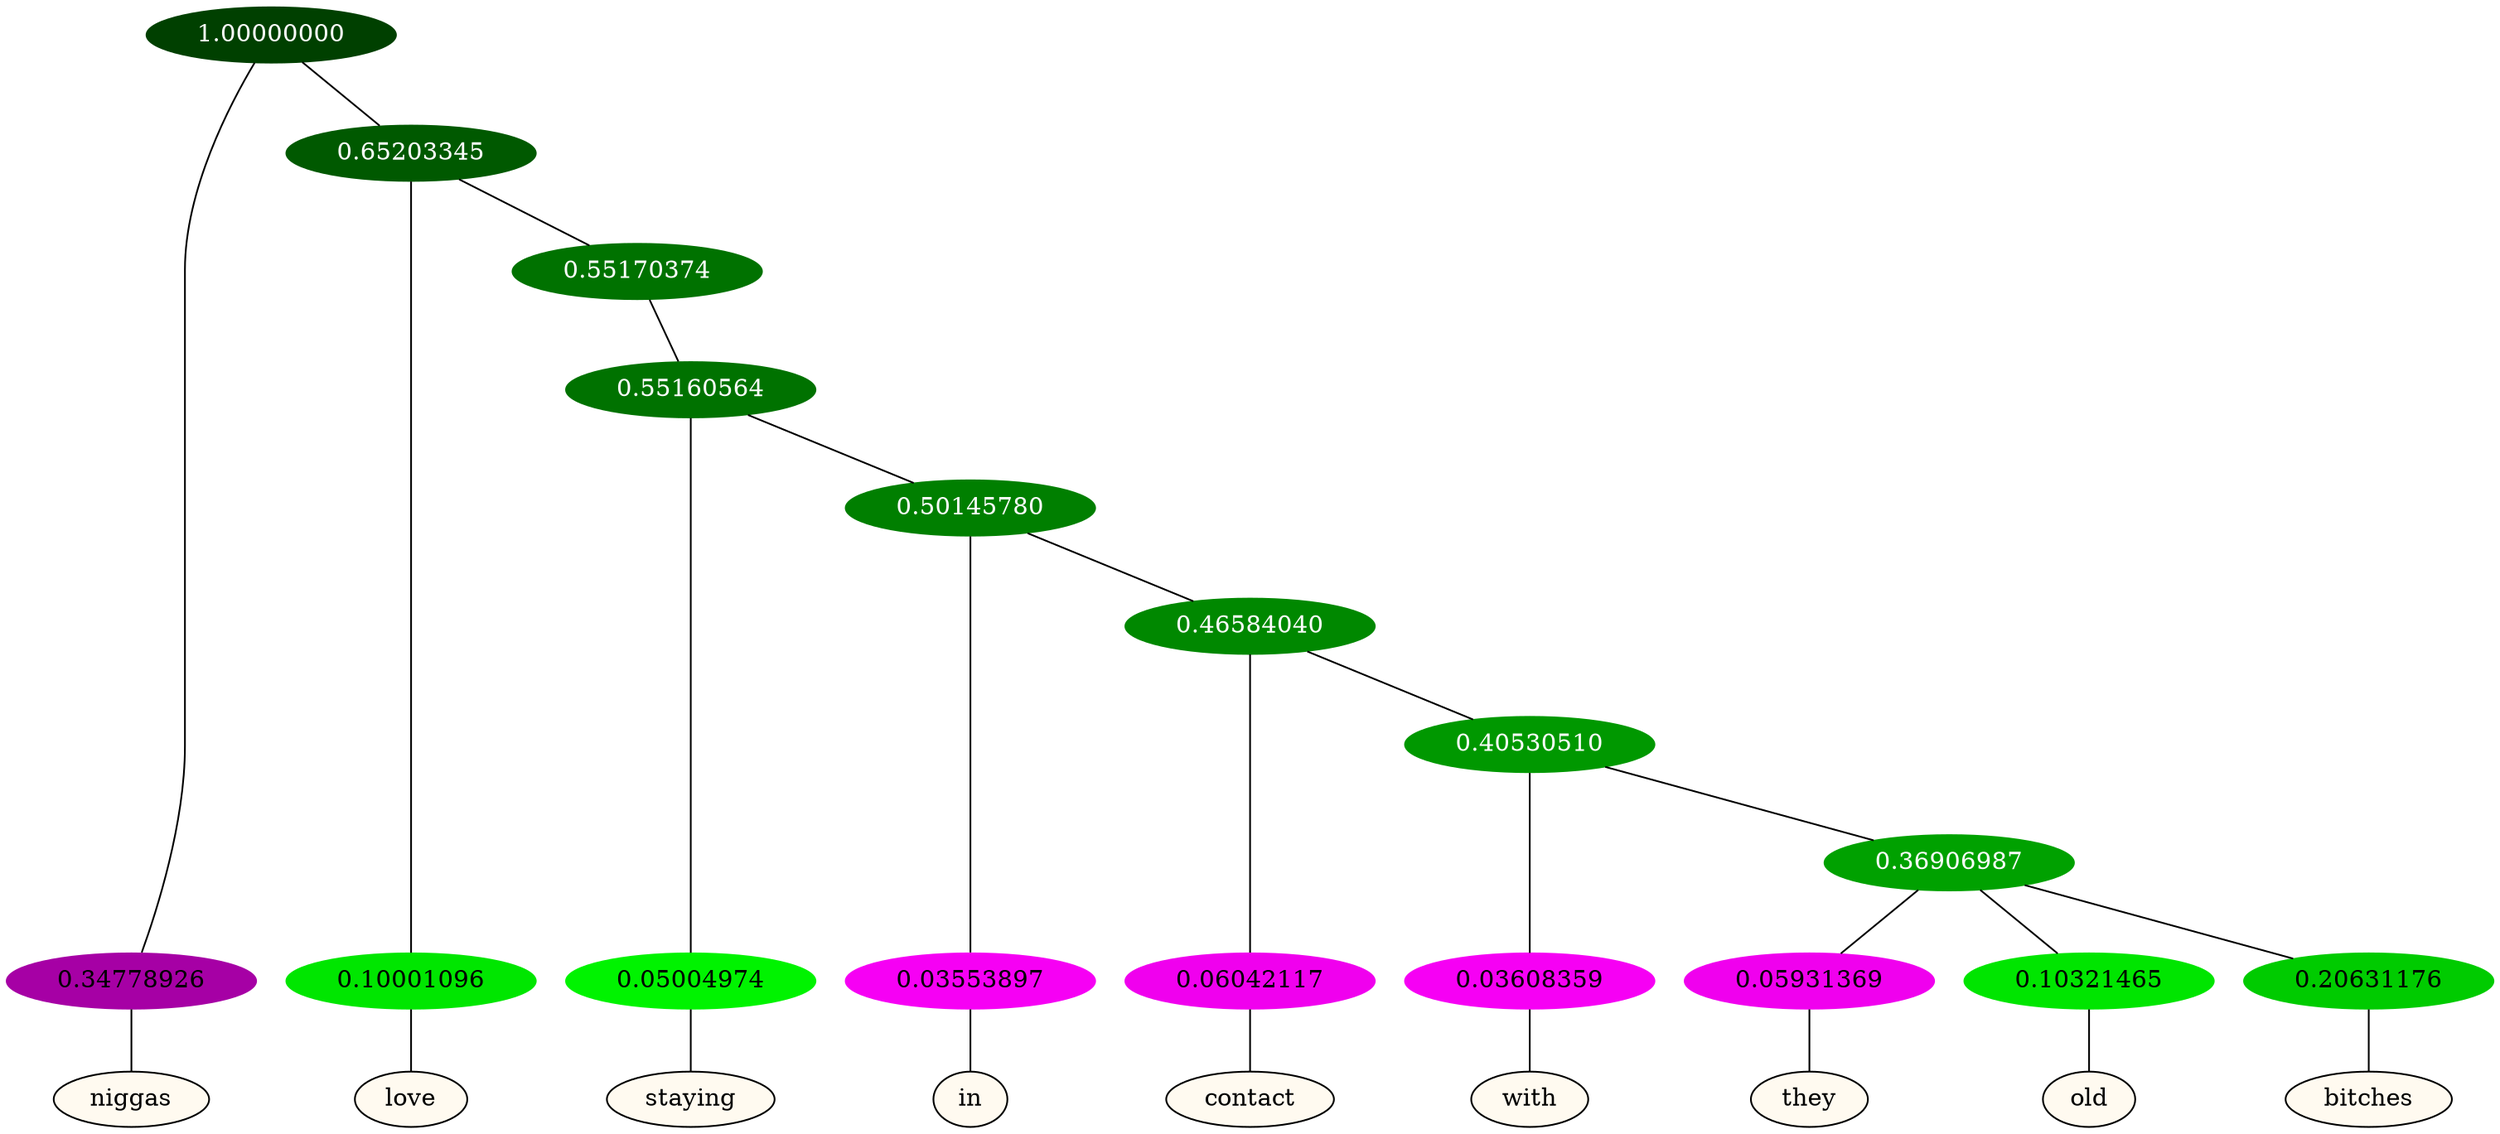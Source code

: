 graph {
	node [format=png height=0.15 nodesep=0.001 ordering=out overlap=prism overlap_scaling=0.01 ranksep=0.001 ratio=0.2 style=filled width=0.15]
	{
		rank=same
		a_w_1 [label=niggas color=black fillcolor=floralwhite style="filled,solid"]
		a_w_3 [label=love color=black fillcolor=floralwhite style="filled,solid"]
		a_w_6 [label=staying color=black fillcolor=floralwhite style="filled,solid"]
		a_w_8 [label=in color=black fillcolor=floralwhite style="filled,solid"]
		a_w_10 [label=contact color=black fillcolor=floralwhite style="filled,solid"]
		a_w_12 [label=with color=black fillcolor=floralwhite style="filled,solid"]
		a_w_14 [label=they color=black fillcolor=floralwhite style="filled,solid"]
		a_w_15 [label=old color=black fillcolor=floralwhite style="filled,solid"]
		a_w_16 [label=bitches color=black fillcolor=floralwhite style="filled,solid"]
	}
	a_n_1 -- a_w_1
	a_n_3 -- a_w_3
	a_n_6 -- a_w_6
	a_n_8 -- a_w_8
	a_n_10 -- a_w_10
	a_n_12 -- a_w_12
	a_n_14 -- a_w_14
	a_n_15 -- a_w_15
	a_n_16 -- a_w_16
	{
		rank=same
		a_n_1 [label=0.34778926 color="0.835 1.000 0.652" fontcolor=black]
		a_n_3 [label=0.10001096 color="0.334 1.000 0.900" fontcolor=black]
		a_n_6 [label=0.05004974 color="0.334 1.000 0.950" fontcolor=black]
		a_n_8 [label=0.03553897 color="0.835 1.000 0.964" fontcolor=black]
		a_n_10 [label=0.06042117 color="0.835 1.000 0.940" fontcolor=black]
		a_n_12 [label=0.03608359 color="0.835 1.000 0.964" fontcolor=black]
		a_n_14 [label=0.05931369 color="0.835 1.000 0.941" fontcolor=black]
		a_n_15 [label=0.10321465 color="0.334 1.000 0.897" fontcolor=black]
		a_n_16 [label=0.20631176 color="0.334 1.000 0.794" fontcolor=black]
	}
	a_n_0 [label=1.00000000 color="0.334 1.000 0.250" fontcolor=grey99]
	a_n_0 -- a_n_1
	a_n_2 [label=0.65203345 color="0.334 1.000 0.348" fontcolor=grey99]
	a_n_0 -- a_n_2
	a_n_2 -- a_n_3
	a_n_4 [label=0.55170374 color="0.334 1.000 0.448" fontcolor=grey99]
	a_n_2 -- a_n_4
	a_n_5 [label=0.55160564 color="0.334 1.000 0.448" fontcolor=grey99]
	a_n_4 -- a_n_5
	a_n_5 -- a_n_6
	a_n_7 [label=0.50145780 color="0.334 1.000 0.499" fontcolor=grey99]
	a_n_5 -- a_n_7
	a_n_7 -- a_n_8
	a_n_9 [label=0.46584040 color="0.334 1.000 0.534" fontcolor=grey99]
	a_n_7 -- a_n_9
	a_n_9 -- a_n_10
	a_n_11 [label=0.40530510 color="0.334 1.000 0.595" fontcolor=grey99]
	a_n_9 -- a_n_11
	a_n_11 -- a_n_12
	a_n_13 [label=0.36906987 color="0.334 1.000 0.631" fontcolor=grey99]
	a_n_11 -- a_n_13
	a_n_13 -- a_n_14
	a_n_13 -- a_n_15
	a_n_13 -- a_n_16
}
